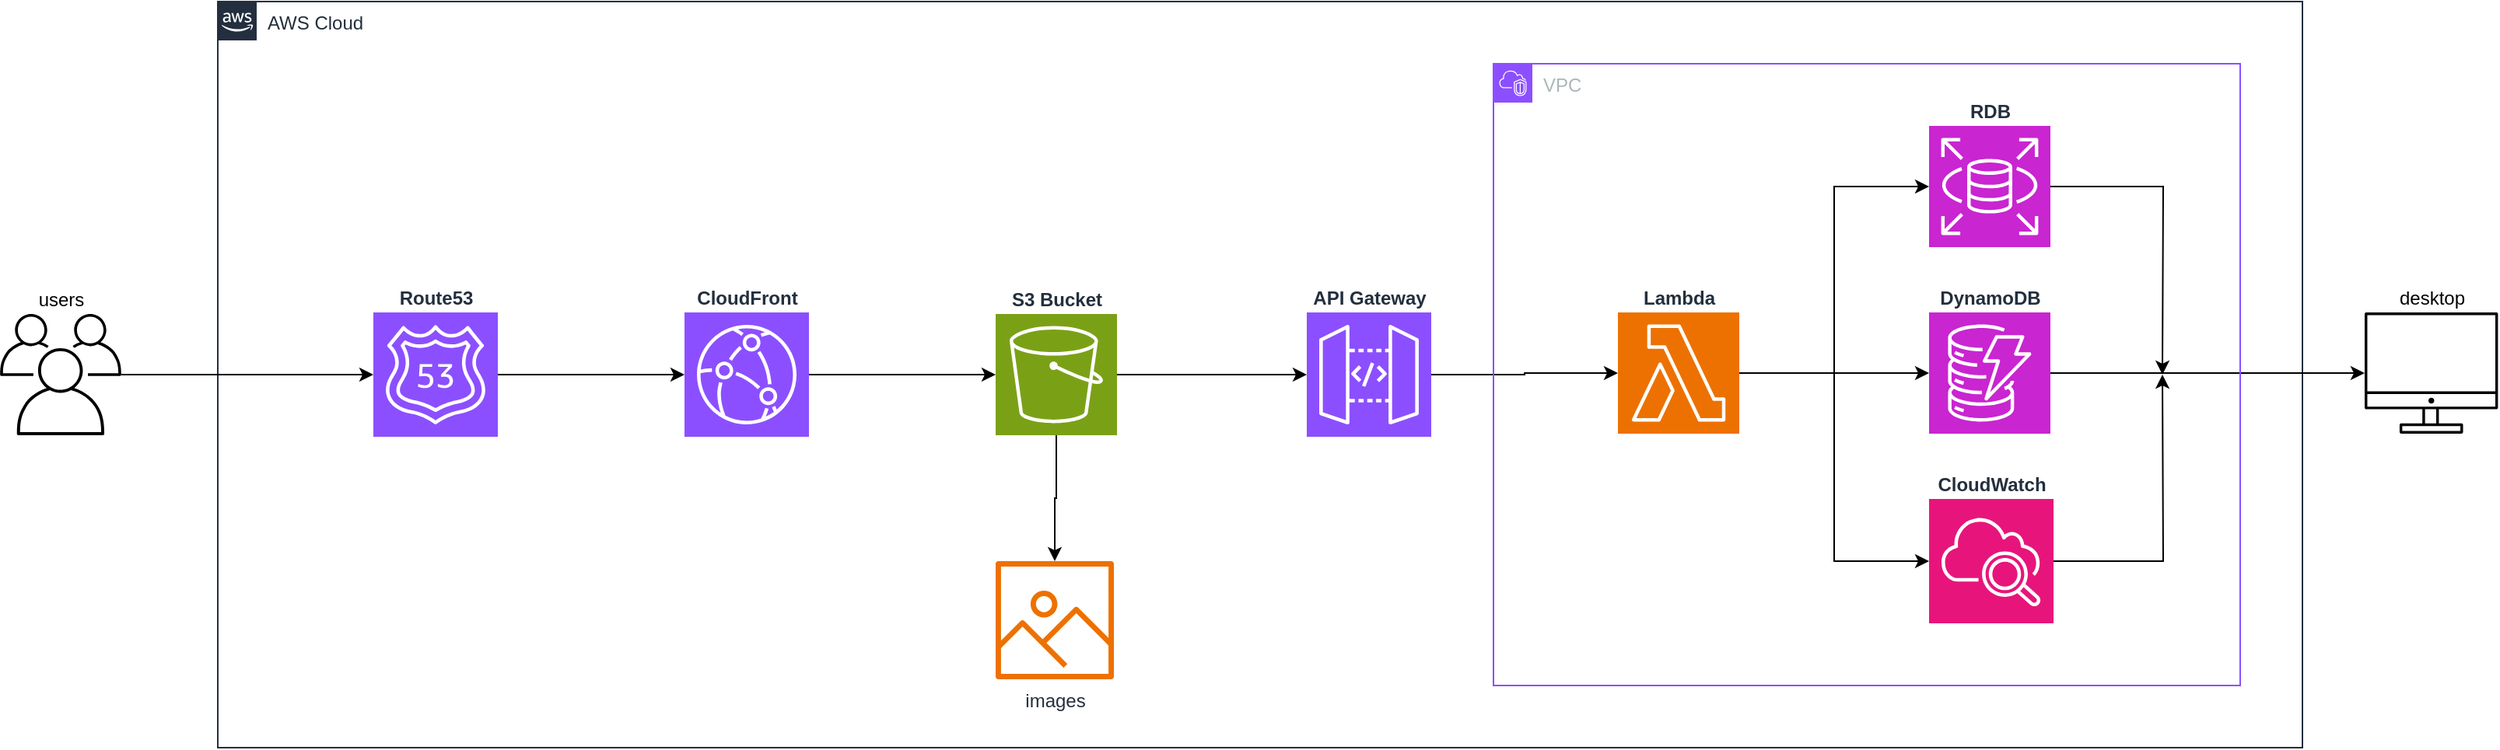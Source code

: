 <mxfile version="24.7.7">
  <diagram name="페이지-1" id="XfwaUmjW96GWK7kdkyID">
    <mxGraphModel dx="1363" dy="726" grid="1" gridSize="10" guides="1" tooltips="1" connect="1" arrows="1" fold="1" page="1" pageScale="1" pageWidth="827" pageHeight="1169" math="0" shadow="0">
      <root>
        <mxCell id="0" />
        <mxCell id="1" parent="0" />
        <mxCell id="xdMxrkSHNArbiC5SqSfr-36" value="AWS Cloud" style="points=[[0,0],[0.25,0],[0.5,0],[0.75,0],[1,0],[1,0.25],[1,0.5],[1,0.75],[1,1],[0.75,1],[0.5,1],[0.25,1],[0,1],[0,0.75],[0,0.5],[0,0.25]];outlineConnect=0;gradientColor=none;html=1;whiteSpace=wrap;fontSize=12;fontStyle=0;container=0;pointerEvents=0;collapsible=0;recursiveResize=0;shape=mxgraph.aws4.group;grIcon=mxgraph.aws4.group_aws_cloud_alt;strokeColor=#232F3E;fillColor=none;verticalAlign=top;align=left;spacingLeft=30;fontColor=#232F3E;dashed=0;" parent="1" vertex="1">
          <mxGeometry x="420" y="160" width="1340" height="480" as="geometry" />
        </mxCell>
        <mxCell id="sQOwnQionJlaqolMiqvO-9" style="edgeStyle=orthogonalEdgeStyle;rounded=0;orthogonalLoop=1;jettySize=auto;html=1;" parent="1" source="xdMxrkSHNArbiC5SqSfr-8" target="xdMxrkSHNArbiC5SqSfr-7" edge="1">
          <mxGeometry relative="1" as="geometry" />
        </mxCell>
        <mxCell id="sQOwnQionJlaqolMiqvO-10" style="edgeStyle=orthogonalEdgeStyle;rounded=0;orthogonalLoop=1;jettySize=auto;html=1;" parent="1" source="xdMxrkSHNArbiC5SqSfr-7" target="xdMxrkSHNArbiC5SqSfr-30" edge="1">
          <mxGeometry relative="1" as="geometry" />
        </mxCell>
        <mxCell id="sQOwnQionJlaqolMiqvO-14" style="edgeStyle=orthogonalEdgeStyle;rounded=0;orthogonalLoop=1;jettySize=auto;html=1;" parent="1" source="xdMxrkSHNArbiC5SqSfr-30" target="xdMxrkSHNArbiC5SqSfr-11" edge="1">
          <mxGeometry relative="1" as="geometry" />
        </mxCell>
        <mxCell id="xdMxrkSHNArbiC5SqSfr-11" value="images" style="sketch=0;outlineConnect=0;fontColor=#232F3E;gradientColor=none;fillColor=#ED7100;strokeColor=none;dashed=0;verticalLabelPosition=bottom;verticalAlign=top;align=center;html=1;fontSize=12;fontStyle=0;aspect=fixed;pointerEvents=1;shape=mxgraph.aws4.container_registry_image;labelPosition=center;" parent="1" vertex="1">
          <mxGeometry x="920" y="520" width="76" height="76" as="geometry" />
        </mxCell>
        <mxCell id="sQOwnQionJlaqolMiqvO-11" style="edgeStyle=orthogonalEdgeStyle;rounded=0;orthogonalLoop=1;jettySize=auto;html=1;entryX=0;entryY=0.5;entryDx=0;entryDy=0;entryPerimeter=0;" parent="1" source="xdMxrkSHNArbiC5SqSfr-30" target="xdMxrkSHNArbiC5SqSfr-6" edge="1">
          <mxGeometry relative="1" as="geometry" />
        </mxCell>
        <mxCell id="xdMxrkSHNArbiC5SqSfr-6" value="API Gateway" style="sketch=0;points=[[0,0,0],[0.25,0,0],[0.5,0,0],[0.75,0,0],[1,0,0],[0,1,0],[0.25,1,0],[0.5,1,0],[0.75,1,0],[1,1,0],[0,0.25,0],[0,0.5,0],[0,0.75,0],[1,0.25,0],[1,0.5,0],[1,0.75,0]];outlineConnect=0;fontColor=#232F3E;fillColor=#8C4FFF;strokeColor=#ffffff;dashed=0;verticalLabelPosition=top;verticalAlign=bottom;align=center;html=1;fontSize=12;fontStyle=1;aspect=fixed;shape=mxgraph.aws4.resourceIcon;resIcon=mxgraph.aws4.api_gateway;labelPosition=center;" parent="1" vertex="1">
          <mxGeometry x="1120" y="360" width="80" height="80" as="geometry" />
        </mxCell>
        <mxCell id="xdMxrkSHNArbiC5SqSfr-30" value="S3 Bucket" style="sketch=0;points=[[0,0,0],[0.25,0,0],[0.5,0,0],[0.75,0,0],[1,0,0],[0,1,0],[0.25,1,0],[0.5,1,0],[0.75,1,0],[1,1,0],[0,0.25,0],[0,0.5,0],[0,0.75,0],[1,0.25,0],[1,0.5,0],[1,0.75,0]];outlineConnect=0;fontColor=#232F3E;fillColor=#7AA116;strokeColor=#ffffff;dashed=0;verticalLabelPosition=top;verticalAlign=bottom;align=center;html=1;fontSize=12;fontStyle=1;aspect=fixed;shape=mxgraph.aws4.resourceIcon;resIcon=mxgraph.aws4.s3;labelPosition=center;" parent="1" vertex="1">
          <mxGeometry x="920" y="361" width="78" height="78" as="geometry" />
        </mxCell>
        <mxCell id="xdMxrkSHNArbiC5SqSfr-7" value="CloudFront" style="sketch=0;points=[[0,0,0],[0.25,0,0],[0.5,0,0],[0.75,0,0],[1,0,0],[0,1,0],[0.25,1,0],[0.5,1,0],[0.75,1,0],[1,1,0],[0,0.25,0],[0,0.5,0],[0,0.75,0],[1,0.25,0],[1,0.5,0],[1,0.75,0]];outlineConnect=0;fontColor=#232F3E;fillColor=#8C4FFF;strokeColor=#ffffff;dashed=0;verticalLabelPosition=top;verticalAlign=bottom;align=center;html=1;fontSize=12;fontStyle=1;aspect=fixed;shape=mxgraph.aws4.resourceIcon;resIcon=mxgraph.aws4.cloudfront;labelPosition=center;" parent="1" vertex="1">
          <mxGeometry x="720" y="360" width="80" height="80" as="geometry" />
        </mxCell>
        <mxCell id="xdMxrkSHNArbiC5SqSfr-8" value="Route53" style="sketch=0;points=[[0,0,0],[0.25,0,0],[0.5,0,0],[0.75,0,0],[1,0,0],[0,1,0],[0.25,1,0],[0.5,1,0],[0.75,1,0],[1,1,0],[0,0.25,0],[0,0.5,0],[0,0.75,0],[1,0.25,0],[1,0.5,0],[1,0.75,0]];outlineConnect=0;fontColor=#232F3E;fillColor=#8C4FFF;strokeColor=#ffffff;dashed=0;verticalLabelPosition=top;verticalAlign=bottom;align=center;html=1;fontSize=12;fontStyle=1;aspect=fixed;shape=mxgraph.aws4.resourceIcon;resIcon=mxgraph.aws4.route_53;labelPosition=center;" parent="1" vertex="1">
          <mxGeometry x="520" y="360" width="80" height="80" as="geometry" />
        </mxCell>
        <mxCell id="qaN0fHDlbhbeR5WrX8cq-39" value="Lambda" style="sketch=0;points=[[0,0,0],[0.25,0,0],[0.5,0,0],[0.75,0,0],[1,0,0],[0,1,0],[0.25,1,0],[0.5,1,0],[0.75,1,0],[1,1,0],[0,0.25,0],[0,0.5,0],[0,0.75,0],[1,0.25,0],[1,0.5,0],[1,0.75,0]];outlineConnect=0;fontColor=#232F3E;fillColor=#ED7100;strokeColor=#ffffff;dashed=0;verticalLabelPosition=top;verticalAlign=bottom;align=center;html=1;fontSize=12;fontStyle=1;aspect=fixed;shape=mxgraph.aws4.resourceIcon;resIcon=mxgraph.aws4.lambda;labelPosition=center;" parent="1" vertex="1">
          <mxGeometry x="1320" y="360" width="78" height="78" as="geometry" />
        </mxCell>
        <mxCell id="8OuZS5UTLwjdeKiVT8P8-11" style="edgeStyle=orthogonalEdgeStyle;rounded=0;orthogonalLoop=1;jettySize=auto;html=1;" edge="1" parent="1" source="sQOwnQionJlaqolMiqvO-7" target="sQOwnQionJlaqolMiqvO-34">
          <mxGeometry relative="1" as="geometry" />
        </mxCell>
        <mxCell id="sQOwnQionJlaqolMiqvO-7" value="DynamoDB" style="sketch=0;points=[[0,0,0],[0.25,0,0],[0.5,0,0],[0.75,0,0],[1,0,0],[0,1,0],[0.25,1,0],[0.5,1,0],[0.75,1,0],[1,1,0],[0,0.25,0],[0,0.5,0],[0,0.75,0],[1,0.25,0],[1,0.5,0],[1,0.75,0]];outlineConnect=0;fontColor=#232F3E;fillColor=#C925D1;strokeColor=#ffffff;dashed=0;verticalLabelPosition=top;verticalAlign=bottom;align=center;html=1;fontSize=12;fontStyle=1;aspect=fixed;shape=mxgraph.aws4.resourceIcon;resIcon=mxgraph.aws4.dynamodb;labelPosition=center;" parent="1" vertex="1">
          <mxGeometry x="1520" y="360" width="78" height="78" as="geometry" />
        </mxCell>
        <mxCell id="sQOwnQionJlaqolMiqvO-8" style="edgeStyle=orthogonalEdgeStyle;rounded=0;orthogonalLoop=1;jettySize=auto;html=1;entryX=0;entryY=0.5;entryDx=0;entryDy=0;entryPerimeter=0;" parent="1" source="qaN0fHDlbhbeR5WrX8cq-39" target="sQOwnQionJlaqolMiqvO-7" edge="1">
          <mxGeometry relative="1" as="geometry" />
        </mxCell>
        <mxCell id="sQOwnQionJlaqolMiqvO-34" value="desktop" style="sketch=0;outlineConnect=0;gradientColor=none;fontColor=#000000;strokeColor=none;fillColor=#000000;dashed=0;verticalLabelPosition=top;verticalAlign=bottom;align=center;html=1;fontSize=12;fontStyle=0;aspect=fixed;shape=mxgraph.aws4.illustration_desktop;pointerEvents=1;labelPosition=center;" parent="1" vertex="1">
          <mxGeometry x="1800" y="360" width="85.71" height="78" as="geometry" />
        </mxCell>
        <mxCell id="sQOwnQionJlaqolMiqvO-39" style="edgeStyle=orthogonalEdgeStyle;rounded=0;orthogonalLoop=1;jettySize=auto;html=1;" parent="1" source="sQOwnQionJlaqolMiqvO-35" target="xdMxrkSHNArbiC5SqSfr-8" edge="1">
          <mxGeometry relative="1" as="geometry" />
        </mxCell>
        <mxCell id="sQOwnQionJlaqolMiqvO-35" value="users" style="sketch=0;outlineConnect=0;gradientColor=none;fontColor=#000000;strokeColor=none;fillColor=#000000;dashed=0;verticalLabelPosition=top;verticalAlign=bottom;align=center;html=1;fontSize=12;fontStyle=0;aspect=fixed;shape=mxgraph.aws4.illustration_users;pointerEvents=1;labelPosition=center;" parent="1" vertex="1">
          <mxGeometry x="280" y="361" width="78" height="78" as="geometry" />
        </mxCell>
        <mxCell id="8OuZS5UTLwjdeKiVT8P8-1" style="edgeStyle=orthogonalEdgeStyle;rounded=0;orthogonalLoop=1;jettySize=auto;html=1;entryX=0;entryY=0.5;entryDx=0;entryDy=0;entryPerimeter=0;" edge="1" parent="1" source="xdMxrkSHNArbiC5SqSfr-6" target="qaN0fHDlbhbeR5WrX8cq-39">
          <mxGeometry relative="1" as="geometry" />
        </mxCell>
        <mxCell id="8OuZS5UTLwjdeKiVT8P8-2" value="VPC" style="points=[[0,0],[0.25,0],[0.5,0],[0.75,0],[1,0],[1,0.25],[1,0.5],[1,0.75],[1,1],[0.75,1],[0.5,1],[0.25,1],[0,1],[0,0.75],[0,0.5],[0,0.25]];outlineConnect=0;gradientColor=none;html=1;whiteSpace=wrap;fontSize=12;fontStyle=0;container=1;pointerEvents=0;collapsible=0;recursiveResize=0;shape=mxgraph.aws4.group;grIcon=mxgraph.aws4.group_vpc2;strokeColor=#8C4FFF;fillColor=none;verticalAlign=top;align=left;spacingLeft=30;fontColor=#AAB7B8;dashed=0;" vertex="1" parent="1">
          <mxGeometry x="1240" y="200" width="480" height="400" as="geometry" />
        </mxCell>
        <mxCell id="8OuZS5UTLwjdeKiVT8P8-12" style="edgeStyle=orthogonalEdgeStyle;rounded=0;orthogonalLoop=1;jettySize=auto;html=1;" edge="1" parent="8OuZS5UTLwjdeKiVT8P8-2" source="xdMxrkSHNArbiC5SqSfr-22">
          <mxGeometry relative="1" as="geometry">
            <mxPoint x="430" y="200" as="targetPoint" />
          </mxGeometry>
        </mxCell>
        <mxCell id="xdMxrkSHNArbiC5SqSfr-22" value="Cloud&lt;span style=&quot;background-color: initial;&quot;&gt;Watch&lt;/span&gt;" style="sketch=0;points=[[0,0,0],[0.25,0,0],[0.5,0,0],[0.75,0,0],[1,0,0],[0,1,0],[0.25,1,0],[0.5,1,0],[0.75,1,0],[1,1,0],[0,0.25,0],[0,0.5,0],[0,0.75,0],[1,0.25,0],[1,0.5,0],[1,0.75,0]];points=[[0,0,0],[0.25,0,0],[0.5,0,0],[0.75,0,0],[1,0,0],[0,1,0],[0.25,1,0],[0.5,1,0],[0.75,1,0],[1,1,0],[0,0.25,0],[0,0.5,0],[0,0.75,0],[1,0.25,0],[1,0.5,0],[1,0.75,0]];outlineConnect=0;fontColor=#232F3E;fillColor=#E7157B;strokeColor=#ffffff;dashed=0;verticalLabelPosition=top;verticalAlign=bottom;align=center;html=1;fontSize=12;fontStyle=1;aspect=fixed;shape=mxgraph.aws4.resourceIcon;resIcon=mxgraph.aws4.cloudwatch_2;labelPosition=center;" parent="8OuZS5UTLwjdeKiVT8P8-2" vertex="1">
          <mxGeometry x="280" y="280" width="80" height="80" as="geometry" />
        </mxCell>
        <mxCell id="8OuZS5UTLwjdeKiVT8P8-13" style="edgeStyle=orthogonalEdgeStyle;rounded=0;orthogonalLoop=1;jettySize=auto;html=1;" edge="1" parent="8OuZS5UTLwjdeKiVT8P8-2" source="8OuZS5UTLwjdeKiVT8P8-3">
          <mxGeometry relative="1" as="geometry">
            <mxPoint x="430" y="200" as="targetPoint" />
          </mxGeometry>
        </mxCell>
        <mxCell id="8OuZS5UTLwjdeKiVT8P8-3" value="RDB" style="sketch=0;points=[[0,0,0],[0.25,0,0],[0.5,0,0],[0.75,0,0],[1,0,0],[0,1,0],[0.25,1,0],[0.5,1,0],[0.75,1,0],[1,1,0],[0,0.25,0],[0,0.5,0],[0,0.75,0],[1,0.25,0],[1,0.5,0],[1,0.75,0]];outlineConnect=0;fontColor=#232F3E;fillColor=#C925D1;strokeColor=#ffffff;dashed=0;verticalLabelPosition=top;verticalAlign=bottom;align=center;html=1;fontSize=12;fontStyle=1;aspect=fixed;shape=mxgraph.aws4.resourceIcon;resIcon=mxgraph.aws4.rds;labelPosition=center;" vertex="1" parent="8OuZS5UTLwjdeKiVT8P8-2">
          <mxGeometry x="280" y="40" width="78" height="78" as="geometry" />
        </mxCell>
        <mxCell id="8OuZS5UTLwjdeKiVT8P8-4" style="edgeStyle=orthogonalEdgeStyle;rounded=0;orthogonalLoop=1;jettySize=auto;html=1;entryX=0;entryY=0.5;entryDx=0;entryDy=0;entryPerimeter=0;" edge="1" parent="1" source="qaN0fHDlbhbeR5WrX8cq-39" target="8OuZS5UTLwjdeKiVT8P8-3">
          <mxGeometry relative="1" as="geometry" />
        </mxCell>
        <mxCell id="8OuZS5UTLwjdeKiVT8P8-5" style="edgeStyle=orthogonalEdgeStyle;rounded=0;orthogonalLoop=1;jettySize=auto;html=1;entryX=0;entryY=0.5;entryDx=0;entryDy=0;entryPerimeter=0;" edge="1" parent="1" source="qaN0fHDlbhbeR5WrX8cq-39" target="xdMxrkSHNArbiC5SqSfr-22">
          <mxGeometry relative="1" as="geometry" />
        </mxCell>
      </root>
    </mxGraphModel>
  </diagram>
</mxfile>
